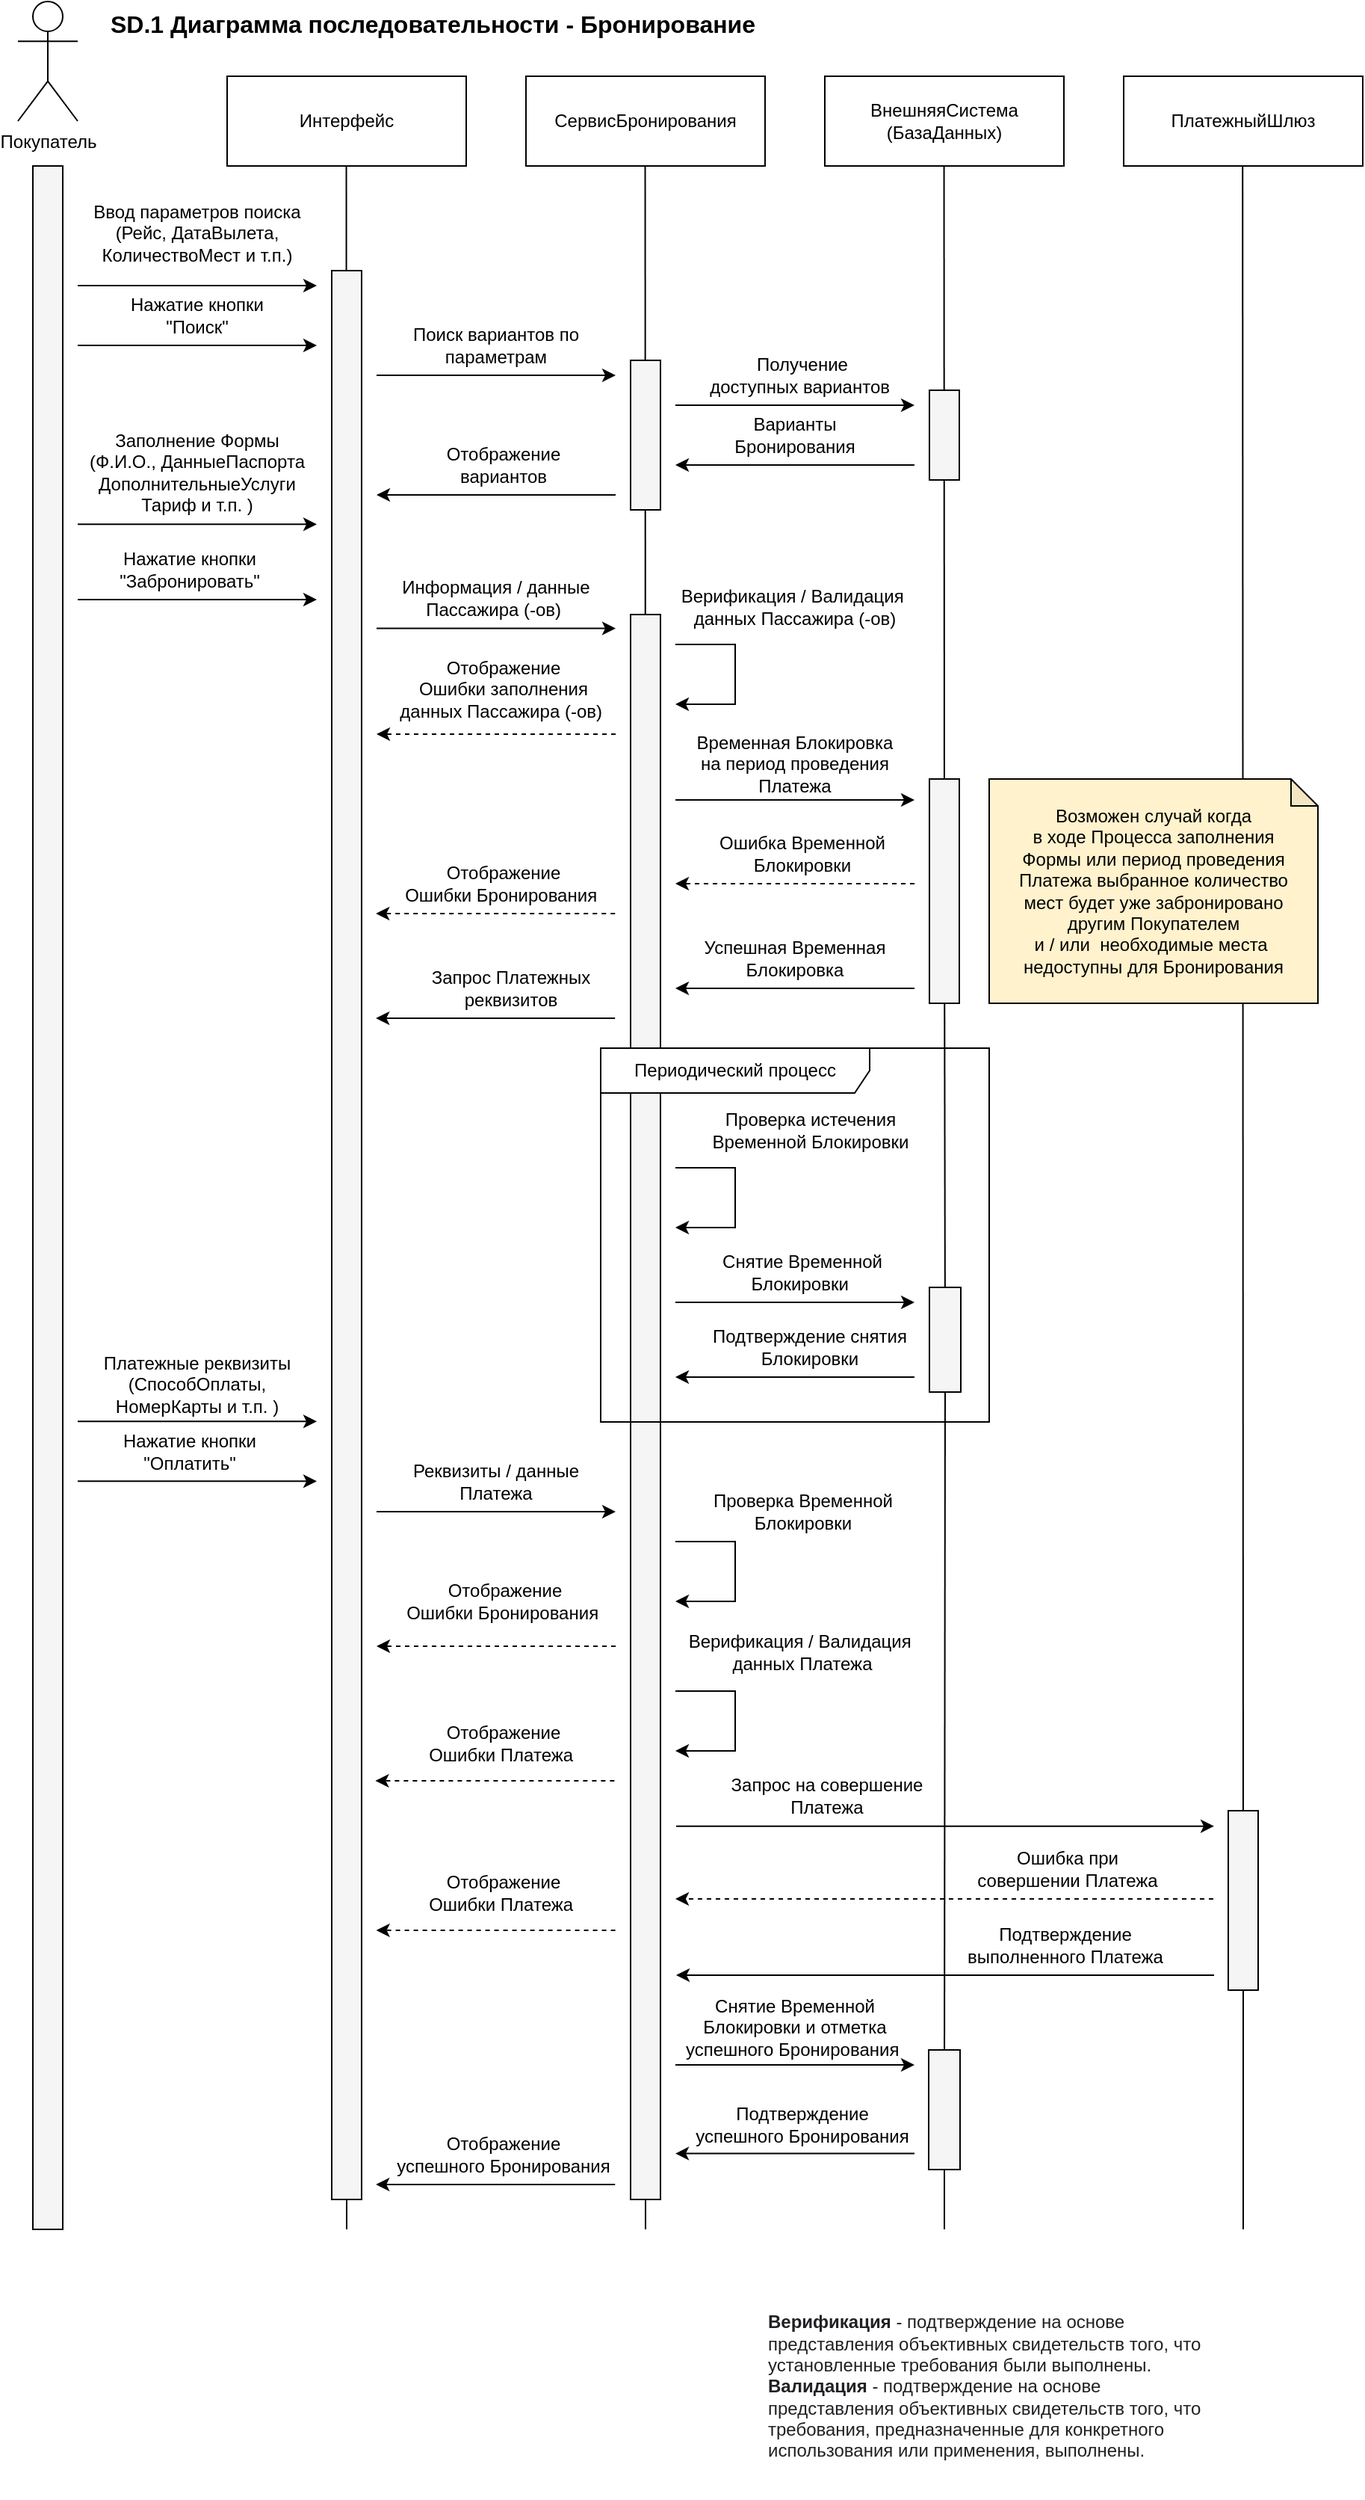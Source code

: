 <mxfile version="16.5.1" type="device"><diagram id="xkJZ2TLNFjkteLNgdr3b" name="Page-1"><mxGraphModel dx="582" dy="424" grid="1" gridSize="10" guides="1" tooltips="1" connect="1" arrows="1" fold="1" page="1" pageScale="1" pageWidth="827" pageHeight="1169" math="0" shadow="0"><root><mxCell id="0"/><mxCell id="1" parent="0"/><mxCell id="ws6osgU_iffJ9aHUxXsd-1" value="Покупатель" style="shape=umlActor;verticalLabelPosition=bottom;verticalAlign=top;html=1;outlineConnect=0;" parent="1" vertex="1"><mxGeometry x="100" y="50" width="40" height="80" as="geometry"/></mxCell><mxCell id="ws6osgU_iffJ9aHUxXsd-2" value="" style="rounded=0;whiteSpace=wrap;html=1;fillColor=#f5f5f5;fontColor=#333333;strokeColor=default;" parent="1" vertex="1"><mxGeometry x="110" y="160" width="20" height="1380" as="geometry"/></mxCell><mxCell id="ws6osgU_iffJ9aHUxXsd-5" value="Интерфейс" style="rounded=0;whiteSpace=wrap;html=1;" parent="1" vertex="1"><mxGeometry x="240" y="100" width="160" height="60" as="geometry"/></mxCell><mxCell id="ws6osgU_iffJ9aHUxXsd-6" value="СервисБронирования" style="rounded=0;whiteSpace=wrap;html=1;" parent="1" vertex="1"><mxGeometry x="440" y="100" width="160" height="60" as="geometry"/></mxCell><mxCell id="ws6osgU_iffJ9aHUxXsd-7" value="ВнешняяСистема (БазаДанных)" style="rounded=0;whiteSpace=wrap;html=1;" parent="1" vertex="1"><mxGeometry x="640" y="100" width="160" height="60" as="geometry"/></mxCell><mxCell id="ws6osgU_iffJ9aHUxXsd-8" value="" style="endArrow=none;html=1;rounded=0;startArrow=none;" parent="1" source="ws6osgU_iffJ9aHUxXsd-13" edge="1"><mxGeometry width="50" height="50" relative="1" as="geometry"><mxPoint x="320" y="440" as="sourcePoint"/><mxPoint x="319.77" y="160.0" as="targetPoint"/></mxGeometry></mxCell><mxCell id="ws6osgU_iffJ9aHUxXsd-9" value="" style="endArrow=none;html=1;rounded=0;" parent="1" edge="1"><mxGeometry width="50" height="50" relative="1" as="geometry"><mxPoint x="520" y="790" as="sourcePoint"/><mxPoint x="519.77" y="160.0" as="targetPoint"/></mxGeometry></mxCell><mxCell id="ws6osgU_iffJ9aHUxXsd-10" value="" style="endArrow=none;html=1;rounded=0;startArrow=none;" parent="1" source="T5IYFjQmmzHPjL30Cjms-8" edge="1"><mxGeometry width="50" height="50" relative="1" as="geometry"><mxPoint x="720" y="570" as="sourcePoint"/><mxPoint x="719.77" y="160.0" as="targetPoint"/></mxGeometry></mxCell><mxCell id="ws6osgU_iffJ9aHUxXsd-11" value="Ввод параметров поиска&lt;br&gt;(Рейс, ДатаВылета, КоличествоМест и т.п.)" style="text;html=1;strokeColor=none;fillColor=none;align=center;verticalAlign=middle;whiteSpace=wrap;rounded=0;" parent="1" vertex="1"><mxGeometry x="140" y="170" width="160" height="70" as="geometry"/></mxCell><mxCell id="ws6osgU_iffJ9aHUxXsd-12" value="" style="endArrow=classic;html=1;rounded=0;" parent="1" edge="1"><mxGeometry width="50" height="50" relative="1" as="geometry"><mxPoint x="140" y="240" as="sourcePoint"/><mxPoint x="300" y="240" as="targetPoint"/></mxGeometry></mxCell><mxCell id="ws6osgU_iffJ9aHUxXsd-13" value="" style="rounded=0;whiteSpace=wrap;html=1;fillColor=#f5f5f5;fontColor=#333333;strokeColor=default;" parent="1" vertex="1"><mxGeometry x="310" y="230" width="20" height="1290" as="geometry"/></mxCell><mxCell id="ws6osgU_iffJ9aHUxXsd-15" value="" style="endArrow=classic;html=1;rounded=0;" parent="1" edge="1"><mxGeometry width="50" height="50" relative="1" as="geometry"><mxPoint x="140" y="280" as="sourcePoint"/><mxPoint x="300.0" y="280" as="targetPoint"/></mxGeometry></mxCell><mxCell id="ws6osgU_iffJ9aHUxXsd-16" value="Нажатие кнопки &quot;Поиск&quot;" style="text;html=1;strokeColor=none;fillColor=none;align=center;verticalAlign=middle;whiteSpace=wrap;rounded=0;" parent="1" vertex="1"><mxGeometry x="160" y="240" width="120" height="40" as="geometry"/></mxCell><mxCell id="ws6osgU_iffJ9aHUxXsd-17" value="" style="endArrow=classic;html=1;rounded=0;" parent="1" edge="1"><mxGeometry width="50" height="50" relative="1" as="geometry"><mxPoint x="340" y="300" as="sourcePoint"/><mxPoint x="500" y="300" as="targetPoint"/></mxGeometry></mxCell><mxCell id="ws6osgU_iffJ9aHUxXsd-18" value="Поиск вариантов&amp;nbsp;по параметрам" style="text;html=1;strokeColor=none;fillColor=none;align=center;verticalAlign=middle;whiteSpace=wrap;rounded=0;" parent="1" vertex="1"><mxGeometry x="340" y="260" width="160" height="40" as="geometry"/></mxCell><mxCell id="ws6osgU_iffJ9aHUxXsd-19" value="" style="rounded=0;whiteSpace=wrap;html=1;fillColor=#f5f5f5;fontColor=#333333;strokeColor=default;" parent="1" vertex="1"><mxGeometry x="510" y="290" width="20" height="100" as="geometry"/></mxCell><mxCell id="ws6osgU_iffJ9aHUxXsd-20" value="" style="endArrow=classic;html=1;rounded=0;" parent="1" edge="1"><mxGeometry width="50" height="50" relative="1" as="geometry"><mxPoint x="540" y="320" as="sourcePoint"/><mxPoint x="700" y="320" as="targetPoint"/></mxGeometry></mxCell><mxCell id="ws6osgU_iffJ9aHUxXsd-21" value="" style="rounded=0;whiteSpace=wrap;html=1;fillColor=#f5f5f5;fontColor=#333333;strokeColor=default;" parent="1" vertex="1"><mxGeometry x="710" y="310" width="20" height="60" as="geometry"/></mxCell><mxCell id="ws6osgU_iffJ9aHUxXsd-22" value="" style="endArrow=classic;html=1;rounded=0;" parent="1" edge="1"><mxGeometry width="50" height="50" relative="1" as="geometry"><mxPoint x="700" y="360" as="sourcePoint"/><mxPoint x="540" y="360" as="targetPoint"/></mxGeometry></mxCell><mxCell id="ws6osgU_iffJ9aHUxXsd-23" value="Получение&lt;br&gt;доступных вариантов&amp;nbsp;" style="text;html=1;strokeColor=none;fillColor=none;align=center;verticalAlign=middle;whiteSpace=wrap;rounded=0;" parent="1" vertex="1"><mxGeometry x="550" y="280" width="150" height="40" as="geometry"/></mxCell><mxCell id="ws6osgU_iffJ9aHUxXsd-24" value="Варианты&lt;br&gt;Бронирования" style="text;html=1;strokeColor=none;fillColor=none;align=center;verticalAlign=middle;whiteSpace=wrap;rounded=0;" parent="1" vertex="1"><mxGeometry x="540" y="320" width="160" height="40" as="geometry"/></mxCell><mxCell id="ws6osgU_iffJ9aHUxXsd-25" value="" style="endArrow=classic;html=1;rounded=0;" parent="1" edge="1"><mxGeometry width="50" height="50" relative="1" as="geometry"><mxPoint x="500" y="380" as="sourcePoint"/><mxPoint x="340" y="380" as="targetPoint"/></mxGeometry></mxCell><mxCell id="ws6osgU_iffJ9aHUxXsd-26" value="Отображение&lt;br&gt;вариантов" style="text;html=1;strokeColor=none;fillColor=none;align=center;verticalAlign=middle;whiteSpace=wrap;rounded=0;" parent="1" vertex="1"><mxGeometry x="350" y="340" width="150" height="40" as="geometry"/></mxCell><mxCell id="ws6osgU_iffJ9aHUxXsd-29" value="" style="endArrow=classic;html=1;rounded=0;" parent="1" edge="1"><mxGeometry width="50" height="50" relative="1" as="geometry"><mxPoint x="140" y="399.68" as="sourcePoint"/><mxPoint x="300" y="399.68" as="targetPoint"/></mxGeometry></mxCell><mxCell id="ws6osgU_iffJ9aHUxXsd-30" value="Заполнение&amp;nbsp;Формы&lt;br&gt;(Ф.И.О., ДанныеПаспорта&lt;br&gt;ДополнительныеУслуги&lt;br&gt;Тариф и т.п. )" style="text;html=1;strokeColor=none;fillColor=none;align=center;verticalAlign=middle;whiteSpace=wrap;rounded=0;" parent="1" vertex="1"><mxGeometry x="140" y="330" width="160" height="70" as="geometry"/></mxCell><mxCell id="ws6osgU_iffJ9aHUxXsd-31" value="Нажатие кнопки &quot;Забронировать&quot;" style="text;html=1;strokeColor=none;fillColor=none;align=center;verticalAlign=middle;whiteSpace=wrap;rounded=0;" parent="1" vertex="1"><mxGeometry x="160" y="410" width="110" height="40" as="geometry"/></mxCell><mxCell id="ws6osgU_iffJ9aHUxXsd-32" value="" style="endArrow=classic;html=1;rounded=0;" parent="1" edge="1"><mxGeometry width="50" height="50" relative="1" as="geometry"><mxPoint x="140" y="450" as="sourcePoint"/><mxPoint x="300.0" y="450" as="targetPoint"/></mxGeometry></mxCell><mxCell id="ws6osgU_iffJ9aHUxXsd-33" value="" style="endArrow=classic;html=1;rounded=0;" parent="1" edge="1"><mxGeometry width="50" height="50" relative="1" as="geometry"><mxPoint x="340" y="469.26" as="sourcePoint"/><mxPoint x="500" y="469.26" as="targetPoint"/></mxGeometry></mxCell><mxCell id="ws6osgU_iffJ9aHUxXsd-35" value="" style="rounded=0;whiteSpace=wrap;html=1;fillColor=#f5f5f5;fontColor=#333333;strokeColor=default;" parent="1" vertex="1"><mxGeometry x="510" y="460" width="20" height="1060" as="geometry"/></mxCell><mxCell id="ws6osgU_iffJ9aHUxXsd-36" value="Информация / данные Пассажира (-ов)&amp;nbsp;" style="text;html=1;strokeColor=none;fillColor=none;align=center;verticalAlign=middle;whiteSpace=wrap;rounded=0;" parent="1" vertex="1"><mxGeometry x="350" y="429.26" width="140" height="40" as="geometry"/></mxCell><mxCell id="ws6osgU_iffJ9aHUxXsd-37" value="" style="endArrow=classic;html=1;rounded=0;" parent="1" edge="1"><mxGeometry width="50" height="50" relative="1" as="geometry"><mxPoint x="540" y="480" as="sourcePoint"/><mxPoint x="540" y="520" as="targetPoint"/><Array as="points"><mxPoint x="580" y="480"/><mxPoint x="580" y="520"/></Array></mxGeometry></mxCell><mxCell id="ws6osgU_iffJ9aHUxXsd-39" value="Верификация / Валидация&amp;nbsp;&lt;br&gt;данных Пассажира (-ов)" style="text;html=1;strokeColor=none;fillColor=none;align=center;verticalAlign=middle;whiteSpace=wrap;rounded=0;" parent="1" vertex="1"><mxGeometry x="540" y="440" width="160" height="30" as="geometry"/></mxCell><mxCell id="ws6osgU_iffJ9aHUxXsd-46" value="" style="endArrow=classic;html=1;rounded=0;dashed=1;" parent="1" edge="1"><mxGeometry width="50" height="50" relative="1" as="geometry"><mxPoint x="500" y="540" as="sourcePoint"/><mxPoint x="340" y="540" as="targetPoint"/></mxGeometry></mxCell><mxCell id="ws6osgU_iffJ9aHUxXsd-47" value="Отображение&lt;br&gt;Ошибки заполнения&lt;br&gt;данных Пассажира (-ов)&amp;nbsp;" style="text;html=1;strokeColor=none;fillColor=none;align=center;verticalAlign=middle;whiteSpace=wrap;rounded=0;" parent="1" vertex="1"><mxGeometry x="350" y="480" width="150" height="60" as="geometry"/></mxCell><mxCell id="ws6osgU_iffJ9aHUxXsd-48" value="" style="endArrow=classic;html=1;rounded=0;align=left;" parent="1" edge="1"><mxGeometry width="50" height="50" relative="1" as="geometry"><mxPoint x="499.6" y="1510" as="sourcePoint"/><mxPoint x="339.6" y="1510" as="targetPoint"/></mxGeometry></mxCell><mxCell id="ws6osgU_iffJ9aHUxXsd-50" value="Отображение&lt;br&gt;успешного Бронирования" style="text;html=1;strokeColor=none;fillColor=none;align=center;verticalAlign=middle;whiteSpace=wrap;rounded=0;" parent="1" vertex="1"><mxGeometry x="349.6" y="1470" width="150" height="40" as="geometry"/></mxCell><mxCell id="ws6osgU_iffJ9aHUxXsd-63" value="" style="endArrow=classic;html=1;rounded=0;dashed=1;" parent="1" edge="1"><mxGeometry width="50" height="50" relative="1" as="geometry"><mxPoint x="499.6" y="660" as="sourcePoint"/><mxPoint x="339.6" y="660" as="targetPoint"/></mxGeometry></mxCell><mxCell id="ws6osgU_iffJ9aHUxXsd-64" value="Отображение&lt;br&gt;Ошибки Бронирования&amp;nbsp;" style="text;html=1;strokeColor=none;fillColor=none;align=center;verticalAlign=middle;whiteSpace=wrap;rounded=0;" parent="1" vertex="1"><mxGeometry x="350.4" y="620" width="150" height="40" as="geometry"/></mxCell><mxCell id="ws6osgU_iffJ9aHUxXsd-70" value="&lt;font style=&quot;font-size: 12px&quot;&gt;&lt;b style=&quot;color: rgb(32 , 33 , 36) ; font-family: &amp;#34;arial&amp;#34; , sans-serif ; background-color: rgb(255 , 255 , 255)&quot;&gt;Верификация&lt;/b&gt;&lt;span style=&quot;color: rgb(32 , 33 , 36) ; font-family: &amp;#34;arial&amp;#34; , sans-serif ; background-color: rgb(255 , 255 , 255)&quot;&gt;&amp;nbsp;- подтверждение на основе представления объективных свидетельств того, что установленные требования были выполнены. &lt;/span&gt;&lt;b style=&quot;color: rgb(32 , 33 , 36) ; font-family: &amp;#34;arial&amp;#34; , sans-serif ; background-color: rgb(255 , 255 , 255)&quot;&gt;Валидация&lt;/b&gt;&lt;span style=&quot;color: rgb(32 , 33 , 36) ; font-family: &amp;#34;arial&amp;#34; , sans-serif ; background-color: rgb(255 , 255 , 255)&quot;&gt;&amp;nbsp;- подтверждение на основе представления объективных свидетельств того, что требования, предназначенные для конкретного использования или применения, выполнены.&lt;/span&gt;&lt;/font&gt;" style="text;html=1;strokeColor=none;fillColor=none;align=left;verticalAlign=middle;whiteSpace=wrap;rounded=0;" parent="1" vertex="1"><mxGeometry x="600" y="1570" width="310" height="150" as="geometry"/></mxCell><mxCell id="ws6osgU_iffJ9aHUxXsd-74" value="SD.1 Диаграмма последовательности - Бронирование" style="text;html=1;strokeColor=none;fillColor=none;align=left;verticalAlign=middle;whiteSpace=wrap;rounded=0;fontSize=16;fontStyle=1" parent="1" vertex="1"><mxGeometry x="160" y="50" width="470" height="30" as="geometry"/></mxCell><mxCell id="T5IYFjQmmzHPjL30Cjms-1" value="" style="endArrow=classic;html=1;rounded=0;" edge="1" parent="1"><mxGeometry width="50" height="50" relative="1" as="geometry"><mxPoint x="140" y="999.68" as="sourcePoint"/><mxPoint x="300" y="999.68" as="targetPoint"/></mxGeometry></mxCell><mxCell id="T5IYFjQmmzHPjL30Cjms-2" value="Платежные реквизиты&lt;br&gt;(СпособОплаты, НомерКарты и т.п. )" style="text;html=1;strokeColor=none;fillColor=none;align=center;verticalAlign=middle;whiteSpace=wrap;rounded=0;" vertex="1" parent="1"><mxGeometry x="145" y="950" width="150" height="50" as="geometry"/></mxCell><mxCell id="T5IYFjQmmzHPjL30Cjms-3" value="ПлатежныйШлюз" style="rounded=0;whiteSpace=wrap;html=1;" vertex="1" parent="1"><mxGeometry x="840" y="100" width="160" height="60" as="geometry"/></mxCell><mxCell id="T5IYFjQmmzHPjL30Cjms-4" value="" style="endArrow=none;html=1;rounded=0;startArrow=none;" edge="1" parent="1" source="T5IYFjQmmzHPjL30Cjms-24"><mxGeometry width="50" height="50" relative="1" as="geometry"><mxPoint x="920" y="1120" as="sourcePoint"/><mxPoint x="919.612" y="160" as="targetPoint"/></mxGeometry></mxCell><mxCell id="T5IYFjQmmzHPjL30Cjms-7" value="" style="endArrow=classic;html=1;rounded=0;" edge="1" parent="1"><mxGeometry width="50" height="50" relative="1" as="geometry"><mxPoint x="540" y="584" as="sourcePoint"/><mxPoint x="700" y="584" as="targetPoint"/></mxGeometry></mxCell><mxCell id="T5IYFjQmmzHPjL30Cjms-8" value="" style="rounded=0;whiteSpace=wrap;html=1;fillColor=#f5f5f5;fontColor=#333333;strokeColor=default;" vertex="1" parent="1"><mxGeometry x="710" y="570" width="20" height="150" as="geometry"/></mxCell><mxCell id="T5IYFjQmmzHPjL30Cjms-9" value="" style="endArrow=none;html=1;rounded=0;startArrow=none;" edge="1" parent="1" source="T5IYFjQmmzHPjL30Cjms-55" target="T5IYFjQmmzHPjL30Cjms-8"><mxGeometry width="50" height="50" relative="1" as="geometry"><mxPoint x="719.992" y="1030" as="sourcePoint"/><mxPoint x="719.77" y="160" as="targetPoint"/></mxGeometry></mxCell><mxCell id="T5IYFjQmmzHPjL30Cjms-10" value="Временная Блокировка на период проведения Платежа" style="text;html=1;strokeColor=none;fillColor=none;align=center;verticalAlign=middle;whiteSpace=wrap;rounded=0;" vertex="1" parent="1"><mxGeometry x="550" y="535" width="140" height="50" as="geometry"/></mxCell><mxCell id="T5IYFjQmmzHPjL30Cjms-11" value="" style="endArrow=classic;html=1;rounded=0;dashed=1;" edge="1" parent="1"><mxGeometry width="50" height="50" relative="1" as="geometry"><mxPoint x="700" y="640" as="sourcePoint"/><mxPoint x="540" y="640" as="targetPoint"/></mxGeometry></mxCell><mxCell id="T5IYFjQmmzHPjL30Cjms-12" value="" style="endArrow=classic;html=1;rounded=0;" edge="1" parent="1"><mxGeometry width="50" height="50" relative="1" as="geometry"><mxPoint x="700" y="710" as="sourcePoint"/><mxPoint x="540" y="710" as="targetPoint"/></mxGeometry></mxCell><mxCell id="T5IYFjQmmzHPjL30Cjms-13" value="Ошибка Временной Блокировки" style="text;html=1;strokeColor=none;fillColor=none;align=center;verticalAlign=middle;whiteSpace=wrap;rounded=0;" vertex="1" parent="1"><mxGeometry x="550" y="600" width="150" height="40" as="geometry"/></mxCell><mxCell id="T5IYFjQmmzHPjL30Cjms-14" value="Успешная Временная Блокировка" style="text;html=1;strokeColor=none;fillColor=none;align=center;verticalAlign=middle;whiteSpace=wrap;rounded=0;" vertex="1" parent="1"><mxGeometry x="540" y="670" width="160" height="40" as="geometry"/></mxCell><mxCell id="T5IYFjQmmzHPjL30Cjms-16" value="Запрос Платежных реквизитов" style="text;html=1;strokeColor=none;fillColor=none;align=center;verticalAlign=middle;whiteSpace=wrap;rounded=0;" vertex="1" parent="1"><mxGeometry x="359.6" y="690" width="140" height="40" as="geometry"/></mxCell><mxCell id="T5IYFjQmmzHPjL30Cjms-18" value="" style="endArrow=classic;html=1;rounded=0;" edge="1" parent="1"><mxGeometry width="50" height="50" relative="1" as="geometry"><mxPoint x="499.6" y="730" as="sourcePoint"/><mxPoint x="339.6" y="730" as="targetPoint"/></mxGeometry></mxCell><mxCell id="T5IYFjQmmzHPjL30Cjms-19" value="" style="endArrow=classic;html=1;rounded=0;" edge="1" parent="1"><mxGeometry width="50" height="50" relative="1" as="geometry"><mxPoint x="340.0" y="1060" as="sourcePoint"/><mxPoint x="500.0" y="1060" as="targetPoint"/></mxGeometry></mxCell><mxCell id="T5IYFjQmmzHPjL30Cjms-21" value="Нажатие кнопки &quot;Оплатить&quot;" style="text;html=1;strokeColor=none;fillColor=none;align=center;verticalAlign=middle;whiteSpace=wrap;rounded=0;" vertex="1" parent="1"><mxGeometry x="160" y="999.68" width="110" height="40" as="geometry"/></mxCell><mxCell id="T5IYFjQmmzHPjL30Cjms-22" value="" style="endArrow=classic;html=1;rounded=0;" edge="1" parent="1"><mxGeometry width="50" height="50" relative="1" as="geometry"><mxPoint x="140" y="1039.68" as="sourcePoint"/><mxPoint x="300.0" y="1039.68" as="targetPoint"/></mxGeometry></mxCell><mxCell id="T5IYFjQmmzHPjL30Cjms-23" value="" style="endArrow=classic;html=1;rounded=0;" edge="1" parent="1"><mxGeometry width="50" height="50" relative="1" as="geometry"><mxPoint x="540.5" y="1270.32" as="sourcePoint"/><mxPoint x="900.5" y="1270.32" as="targetPoint"/></mxGeometry></mxCell><mxCell id="T5IYFjQmmzHPjL30Cjms-25" value="Реквизиты / данные&lt;br&gt;Платежа" style="text;html=1;strokeColor=none;fillColor=none;align=center;verticalAlign=middle;whiteSpace=wrap;rounded=0;" vertex="1" parent="1"><mxGeometry x="344.6" y="1020" width="150" height="40" as="geometry"/></mxCell><mxCell id="T5IYFjQmmzHPjL30Cjms-26" value="Запрос на совершение Платежа" style="text;html=1;strokeColor=none;fillColor=none;align=center;verticalAlign=middle;whiteSpace=wrap;rounded=0;" vertex="1" parent="1"><mxGeometry x="574" y="1230.0" width="135" height="40" as="geometry"/></mxCell><mxCell id="T5IYFjQmmzHPjL30Cjms-27" value="" style="endArrow=classic;html=1;rounded=0;dashed=1;" edge="1" parent="1"><mxGeometry width="50" height="50" relative="1" as="geometry"><mxPoint x="900" y="1319" as="sourcePoint"/><mxPoint x="540" y="1319" as="targetPoint"/></mxGeometry></mxCell><mxCell id="T5IYFjQmmzHPjL30Cjms-28" value="Ошибка при совершении Платежа" style="text;html=1;strokeColor=none;fillColor=none;align=center;verticalAlign=middle;whiteSpace=wrap;rounded=0;" vertex="1" parent="1"><mxGeometry x="735" y="1279" width="135" height="40" as="geometry"/></mxCell><mxCell id="T5IYFjQmmzHPjL30Cjms-29" value="" style="endArrow=classic;html=1;rounded=0;" edge="1" parent="1"><mxGeometry width="50" height="50" relative="1" as="geometry"><mxPoint x="900.5" y="1370" as="sourcePoint"/><mxPoint x="540.5" y="1370" as="targetPoint"/></mxGeometry></mxCell><mxCell id="T5IYFjQmmzHPjL30Cjms-30" value="Подтверждение выполненного Платежа" style="text;html=1;strokeColor=none;fillColor=none;align=center;verticalAlign=middle;whiteSpace=wrap;rounded=0;" vertex="1" parent="1"><mxGeometry x="730.5" y="1330" width="140" height="39.68" as="geometry"/></mxCell><mxCell id="T5IYFjQmmzHPjL30Cjms-34" value="" style="endArrow=classic;html=1;rounded=0;dashed=1;" edge="1" parent="1"><mxGeometry width="50" height="50" relative="1" as="geometry"><mxPoint x="499.8" y="1340" as="sourcePoint"/><mxPoint x="339.8" y="1340" as="targetPoint"/></mxGeometry></mxCell><mxCell id="T5IYFjQmmzHPjL30Cjms-35" value="Отображение&lt;br&gt;Ошибки Платежа&amp;nbsp;" style="text;html=1;strokeColor=none;fillColor=none;align=center;verticalAlign=middle;whiteSpace=wrap;rounded=0;" vertex="1" parent="1"><mxGeometry x="350.2" y="1290" width="150" height="50" as="geometry"/></mxCell><mxCell id="T5IYFjQmmzHPjL30Cjms-38" value="" style="endArrow=classic;html=1;rounded=0;" edge="1" parent="1"><mxGeometry width="50" height="50" relative="1" as="geometry"><mxPoint x="540" y="1430" as="sourcePoint"/><mxPoint x="700" y="1430" as="targetPoint"/></mxGeometry></mxCell><mxCell id="T5IYFjQmmzHPjL30Cjms-41" value="Снятие Временной Блокировки и отметка успешного Бронирования&amp;nbsp;" style="text;html=1;strokeColor=none;fillColor=none;align=center;verticalAlign=middle;whiteSpace=wrap;rounded=0;" vertex="1" parent="1"><mxGeometry x="540" y="1380" width="160" height="50" as="geometry"/></mxCell><mxCell id="T5IYFjQmmzHPjL30Cjms-37" value="" style="rounded=0;whiteSpace=wrap;html=1;fillColor=#f5f5f5;fontColor=#333333;strokeColor=default;" vertex="1" parent="1"><mxGeometry x="709.5" y="1420" width="21" height="80" as="geometry"/></mxCell><mxCell id="T5IYFjQmmzHPjL30Cjms-42" value="" style="endArrow=none;html=1;rounded=0;startArrow=none;" edge="1" parent="1" target="T5IYFjQmmzHPjL30Cjms-37"><mxGeometry width="50" height="50" relative="1" as="geometry"><mxPoint x="720" y="1540" as="sourcePoint"/><mxPoint x="710" y="1280" as="targetPoint"/></mxGeometry></mxCell><mxCell id="T5IYFjQmmzHPjL30Cjms-43" value="" style="endArrow=classic;html=1;rounded=0;" edge="1" parent="1"><mxGeometry width="50" height="50" relative="1" as="geometry"><mxPoint x="700" y="1489.26" as="sourcePoint"/><mxPoint x="540" y="1489.26" as="targetPoint"/></mxGeometry></mxCell><mxCell id="T5IYFjQmmzHPjL30Cjms-44" value="Подтверждение успешного Бронирования" style="text;html=1;strokeColor=none;fillColor=none;align=center;verticalAlign=middle;whiteSpace=wrap;rounded=0;" vertex="1" parent="1"><mxGeometry x="550" y="1449.82" width="150" height="40" as="geometry"/></mxCell><mxCell id="ws6osgU_iffJ9aHUxXsd-55" value="Возможен случай когда&lt;br&gt;в ходе Процесса заполнения&lt;br&gt;Формы или период проведения Платежа выбранное количество&lt;br&gt;мест будет уже забронировано&lt;br&gt;другим Покупателем&lt;br&gt;и / или&amp;nbsp; необходимые места&amp;nbsp;&lt;br&gt;недоступны для Бронирования" style="shape=note;whiteSpace=wrap;html=1;backgroundOutline=1;darkOpacity=0.05;size=18;fillColor=#fff2cc;strokeColor=default;" parent="1" vertex="1"><mxGeometry x="750" y="570" width="220" height="150" as="geometry"/></mxCell><mxCell id="T5IYFjQmmzHPjL30Cjms-45" value="" style="endArrow=none;html=1;rounded=0;entryX=0.5;entryY=1;entryDx=0;entryDy=0;" edge="1" parent="1"><mxGeometry width="50" height="50" relative="1" as="geometry"><mxPoint x="320" y="1540" as="sourcePoint"/><mxPoint x="320" y="1520.0" as="targetPoint"/></mxGeometry></mxCell><mxCell id="T5IYFjQmmzHPjL30Cjms-48" value="" style="endArrow=classic;html=1;rounded=0;" edge="1" parent="1"><mxGeometry width="50" height="50" relative="1" as="geometry"><mxPoint x="540" y="830" as="sourcePoint"/><mxPoint x="540" y="870" as="targetPoint"/><Array as="points"><mxPoint x="580" y="830"/><mxPoint x="580" y="870"/></Array></mxGeometry></mxCell><mxCell id="T5IYFjQmmzHPjL30Cjms-49" value="Проверка истечения Временной Блокировки" style="text;html=1;strokeColor=none;fillColor=none;align=center;verticalAlign=middle;whiteSpace=wrap;rounded=0;" vertex="1" parent="1"><mxGeometry x="557.5" y="780" width="145" height="50" as="geometry"/></mxCell><mxCell id="T5IYFjQmmzHPjL30Cjms-52" value="" style="endArrow=classic;html=1;rounded=0;" edge="1" parent="1"><mxGeometry width="50" height="50" relative="1" as="geometry"><mxPoint x="540" y="920" as="sourcePoint"/><mxPoint x="700" y="920" as="targetPoint"/></mxGeometry></mxCell><mxCell id="T5IYFjQmmzHPjL30Cjms-53" value="Снятие Временной Блокировки&amp;nbsp;" style="text;html=1;strokeColor=none;fillColor=none;align=center;verticalAlign=middle;whiteSpace=wrap;rounded=0;" vertex="1" parent="1"><mxGeometry x="560" y="880" width="130" height="40" as="geometry"/></mxCell><mxCell id="T5IYFjQmmzHPjL30Cjms-24" value="" style="rounded=0;whiteSpace=wrap;html=1;fillColor=#f5f5f5;fontColor=#333333;strokeColor=default;" vertex="1" parent="1"><mxGeometry x="910" y="1260" width="20" height="120" as="geometry"/></mxCell><mxCell id="T5IYFjQmmzHPjL30Cjms-54" value="" style="endArrow=none;html=1;rounded=0;startArrow=none;" edge="1" parent="1" target="T5IYFjQmmzHPjL30Cjms-24"><mxGeometry width="50" height="50" relative="1" as="geometry"><mxPoint x="920" y="1540" as="sourcePoint"/><mxPoint x="919.612" y="520.32" as="targetPoint"/></mxGeometry></mxCell><mxCell id="T5IYFjQmmzHPjL30Cjms-56" value="" style="endArrow=classic;html=1;rounded=0;exitX=1;exitY=1;exitDx=0;exitDy=0;" edge="1" parent="1" source="T5IYFjQmmzHPjL30Cjms-57"><mxGeometry width="50" height="50" relative="1" as="geometry"><mxPoint x="700" y="980" as="sourcePoint"/><mxPoint x="540" y="970" as="targetPoint"/></mxGeometry></mxCell><mxCell id="T5IYFjQmmzHPjL30Cjms-57" value="Подтверждение снятия Блокировки" style="text;html=1;strokeColor=none;fillColor=none;align=center;verticalAlign=middle;whiteSpace=wrap;rounded=0;" vertex="1" parent="1"><mxGeometry x="560" y="930" width="140" height="40" as="geometry"/></mxCell><mxCell id="T5IYFjQmmzHPjL30Cjms-55" value="" style="rounded=0;whiteSpace=wrap;html=1;fillColor=#f5f5f5;fontColor=#333333;strokeColor=default;" vertex="1" parent="1"><mxGeometry x="710" y="910" width="21" height="70" as="geometry"/></mxCell><mxCell id="T5IYFjQmmzHPjL30Cjms-62" value="" style="endArrow=none;html=1;rounded=0;startArrow=none;entryX=0.5;entryY=1;entryDx=0;entryDy=0;" edge="1" parent="1" source="T5IYFjQmmzHPjL30Cjms-37" target="T5IYFjQmmzHPjL30Cjms-55"><mxGeometry width="50" height="50" relative="1" as="geometry"><mxPoint x="719.53" y="1289.68" as="sourcePoint"/><mxPoint x="720" y="1030" as="targetPoint"/></mxGeometry></mxCell><mxCell id="T5IYFjQmmzHPjL30Cjms-64" value="" style="endArrow=classic;html=1;rounded=0;" edge="1" parent="1"><mxGeometry width="50" height="50" relative="1" as="geometry"><mxPoint x="540" y="1080" as="sourcePoint"/><mxPoint x="540" y="1120" as="targetPoint"/><Array as="points"><mxPoint x="580" y="1080"/><mxPoint x="580" y="1120"/></Array></mxGeometry></mxCell><mxCell id="T5IYFjQmmzHPjL30Cjms-65" value="Проверка Временной&lt;br&gt;Блокировки" style="text;html=1;strokeColor=none;fillColor=none;align=center;verticalAlign=middle;whiteSpace=wrap;rounded=0;" vertex="1" parent="1"><mxGeometry x="557.5" y="1039.68" width="135" height="40" as="geometry"/></mxCell><mxCell id="T5IYFjQmmzHPjL30Cjms-66" value="" style="endArrow=classic;html=1;rounded=0;dashed=1;" edge="1" parent="1"><mxGeometry width="50" height="50" relative="1" as="geometry"><mxPoint x="500.0" y="1150" as="sourcePoint"/><mxPoint x="340.0" y="1150" as="targetPoint"/></mxGeometry></mxCell><mxCell id="T5IYFjQmmzHPjL30Cjms-67" value="Отображение&lt;br&gt;Ошибки Бронирования&amp;nbsp;" style="text;html=1;strokeColor=none;fillColor=none;align=center;verticalAlign=middle;whiteSpace=wrap;rounded=0;" vertex="1" parent="1"><mxGeometry x="351.2" y="1100" width="150" height="40" as="geometry"/></mxCell><mxCell id="T5IYFjQmmzHPjL30Cjms-68" value="" style="endArrow=none;html=1;rounded=0;entryX=0.5;entryY=1;entryDx=0;entryDy=0;" edge="1" parent="1" target="ws6osgU_iffJ9aHUxXsd-35"><mxGeometry width="50" height="50" relative="1" as="geometry"><mxPoint x="520" y="1540" as="sourcePoint"/><mxPoint x="520" y="1540.0" as="targetPoint"/></mxGeometry></mxCell><mxCell id="T5IYFjQmmzHPjL30Cjms-61" value="Периодический процесс" style="shape=umlFrame;whiteSpace=wrap;html=1;width=180;height=30;" vertex="1" parent="1"><mxGeometry x="490" y="750" width="260" height="250" as="geometry"/></mxCell><mxCell id="T5IYFjQmmzHPjL30Cjms-69" value="Верификация / Валидация&amp;nbsp;&lt;br&gt;данных Платежа" style="text;html=1;strokeColor=none;fillColor=none;align=center;verticalAlign=middle;whiteSpace=wrap;rounded=0;" vertex="1" parent="1"><mxGeometry x="545" y="1139" width="160" height="30" as="geometry"/></mxCell><mxCell id="T5IYFjQmmzHPjL30Cjms-72" value="" style="endArrow=classic;html=1;rounded=0;" edge="1" parent="1"><mxGeometry width="50" height="50" relative="1" as="geometry"><mxPoint x="540" y="1180" as="sourcePoint"/><mxPoint x="540" y="1220.0" as="targetPoint"/><Array as="points"><mxPoint x="580" y="1180"/><mxPoint x="580" y="1220"/></Array></mxGeometry></mxCell><mxCell id="T5IYFjQmmzHPjL30Cjms-73" value="" style="endArrow=classic;html=1;rounded=0;dashed=1;" edge="1" parent="1"><mxGeometry width="50" height="50" relative="1" as="geometry"><mxPoint x="499.2" y="1240" as="sourcePoint"/><mxPoint x="339.2" y="1240" as="targetPoint"/></mxGeometry></mxCell><mxCell id="T5IYFjQmmzHPjL30Cjms-74" value="Отображение&lt;br&gt;Ошибки Платежа&amp;nbsp;" style="text;html=1;strokeColor=none;fillColor=none;align=center;verticalAlign=middle;whiteSpace=wrap;rounded=0;" vertex="1" parent="1"><mxGeometry x="349.6" y="1190" width="150" height="50" as="geometry"/></mxCell></root></mxGraphModel></diagram></mxfile>